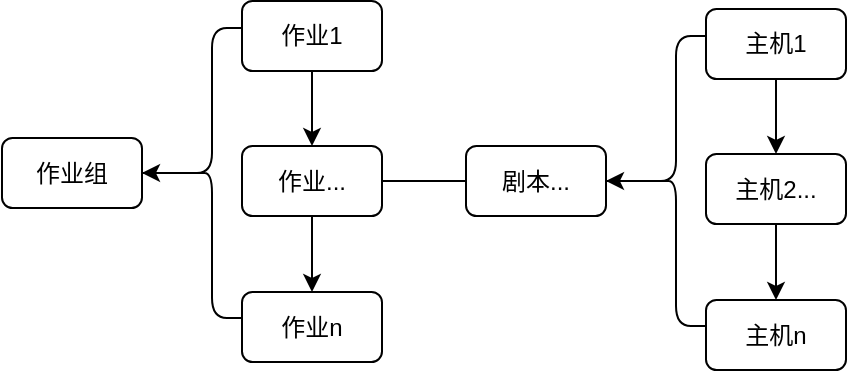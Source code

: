 <mxfile version="17.1.1" type="github">
  <diagram id="DH39zFTLvxtNQJTTqBNM" name="Page-1">
    <mxGraphModel dx="692" dy="518" grid="1" gridSize="10" guides="1" tooltips="1" connect="1" arrows="1" fold="1" page="1" pageScale="1" pageWidth="827" pageHeight="1169" math="0" shadow="0">
      <root>
        <mxCell id="0" />
        <mxCell id="1" parent="0" />
        <mxCell id="IF0mwBfRMDKoN6iiAFlL-25" style="edgeStyle=orthogonalEdgeStyle;rounded=0;orthogonalLoop=1;jettySize=auto;html=1;exitX=0.1;exitY=0.5;exitDx=0;exitDy=0;exitPerimeter=0;endArrow=classic;endFill=1;" edge="1" parent="1" source="-bNfGebxw_dNtSYAj0pV-8" target="-bNfGebxw_dNtSYAj0pV-10">
          <mxGeometry relative="1" as="geometry" />
        </mxCell>
        <mxCell id="-bNfGebxw_dNtSYAj0pV-8" value="" style="shape=curlyBracket;whiteSpace=wrap;html=1;rounded=1;" parent="1" vertex="1">
          <mxGeometry x="165" y="260" width="30" height="145" as="geometry" />
        </mxCell>
        <mxCell id="-bNfGebxw_dNtSYAj0pV-10" value="作业组" style="whiteSpace=wrap;html=1;rounded=1;" parent="1" vertex="1">
          <mxGeometry x="75" y="315" width="70" height="35" as="geometry" />
        </mxCell>
        <mxCell id="IF0mwBfRMDKoN6iiAFlL-2" value="" style="edgeStyle=orthogonalEdgeStyle;rounded=0;orthogonalLoop=1;jettySize=auto;html=1;" edge="1" parent="1" source="-bNfGebxw_dNtSYAj0pV-17" target="IF0mwBfRMDKoN6iiAFlL-3">
          <mxGeometry relative="1" as="geometry">
            <mxPoint x="230" y="249" as="targetPoint" />
          </mxGeometry>
        </mxCell>
        <mxCell id="-bNfGebxw_dNtSYAj0pV-17" value="作业1" style="whiteSpace=wrap;html=1;rounded=1;" parent="1" vertex="1">
          <mxGeometry x="195" y="246.5" width="70" height="35" as="geometry" />
        </mxCell>
        <mxCell id="IF0mwBfRMDKoN6iiAFlL-6" value="" style="edgeStyle=orthogonalEdgeStyle;rounded=0;orthogonalLoop=1;jettySize=auto;html=1;" edge="1" parent="1" source="IF0mwBfRMDKoN6iiAFlL-3" target="IF0mwBfRMDKoN6iiAFlL-5">
          <mxGeometry relative="1" as="geometry" />
        </mxCell>
        <mxCell id="IF0mwBfRMDKoN6iiAFlL-65" style="rounded=0;orthogonalLoop=1;jettySize=auto;html=1;entryX=0;entryY=0.5;entryDx=0;entryDy=0;endArrow=none;endFill=0;" edge="1" parent="1" source="IF0mwBfRMDKoN6iiAFlL-3" target="IF0mwBfRMDKoN6iiAFlL-57">
          <mxGeometry relative="1" as="geometry" />
        </mxCell>
        <mxCell id="IF0mwBfRMDKoN6iiAFlL-3" value="作业..." style="whiteSpace=wrap;html=1;rounded=1;" vertex="1" parent="1">
          <mxGeometry x="195" y="319" width="70" height="35" as="geometry" />
        </mxCell>
        <mxCell id="IF0mwBfRMDKoN6iiAFlL-5" value="作业n" style="whiteSpace=wrap;html=1;rounded=1;" vertex="1" parent="1">
          <mxGeometry x="195" y="392" width="70" height="35" as="geometry" />
        </mxCell>
        <mxCell id="IF0mwBfRMDKoN6iiAFlL-55" style="edgeStyle=orthogonalEdgeStyle;rounded=0;orthogonalLoop=1;jettySize=auto;html=1;exitX=0.1;exitY=0.5;exitDx=0;exitDy=0;exitPerimeter=0;endArrow=classic;endFill=1;" edge="1" parent="1" source="IF0mwBfRMDKoN6iiAFlL-56" target="IF0mwBfRMDKoN6iiAFlL-57">
          <mxGeometry relative="1" as="geometry" />
        </mxCell>
        <mxCell id="IF0mwBfRMDKoN6iiAFlL-56" value="" style="shape=curlyBracket;whiteSpace=wrap;html=1;rounded=1;" vertex="1" parent="1">
          <mxGeometry x="397" y="264" width="30" height="145" as="geometry" />
        </mxCell>
        <mxCell id="IF0mwBfRMDKoN6iiAFlL-57" value="剧本..." style="whiteSpace=wrap;html=1;rounded=1;" vertex="1" parent="1">
          <mxGeometry x="307" y="319" width="70" height="35" as="geometry" />
        </mxCell>
        <mxCell id="IF0mwBfRMDKoN6iiAFlL-58" value="" style="edgeStyle=orthogonalEdgeStyle;rounded=0;orthogonalLoop=1;jettySize=auto;html=1;" edge="1" parent="1" source="IF0mwBfRMDKoN6iiAFlL-59" target="IF0mwBfRMDKoN6iiAFlL-61">
          <mxGeometry relative="1" as="geometry">
            <mxPoint x="462" y="253" as="targetPoint" />
          </mxGeometry>
        </mxCell>
        <mxCell id="IF0mwBfRMDKoN6iiAFlL-59" value="主机1" style="whiteSpace=wrap;html=1;rounded=1;" vertex="1" parent="1">
          <mxGeometry x="427" y="250.5" width="70" height="35" as="geometry" />
        </mxCell>
        <mxCell id="IF0mwBfRMDKoN6iiAFlL-60" value="" style="edgeStyle=orthogonalEdgeStyle;rounded=0;orthogonalLoop=1;jettySize=auto;html=1;" edge="1" parent="1" source="IF0mwBfRMDKoN6iiAFlL-61" target="IF0mwBfRMDKoN6iiAFlL-62">
          <mxGeometry relative="1" as="geometry" />
        </mxCell>
        <mxCell id="IF0mwBfRMDKoN6iiAFlL-61" value="主机2..." style="whiteSpace=wrap;html=1;rounded=1;" vertex="1" parent="1">
          <mxGeometry x="427" y="323" width="70" height="35" as="geometry" />
        </mxCell>
        <mxCell id="IF0mwBfRMDKoN6iiAFlL-62" value="主机n" style="whiteSpace=wrap;html=1;rounded=1;" vertex="1" parent="1">
          <mxGeometry x="427" y="396" width="70" height="35" as="geometry" />
        </mxCell>
      </root>
    </mxGraphModel>
  </diagram>
</mxfile>
